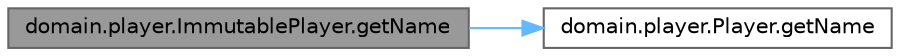 digraph "domain.player.ImmutablePlayer.getName"
{
 // LATEX_PDF_SIZE
  bgcolor="transparent";
  edge [fontname=Helvetica,fontsize=10,labelfontname=Helvetica,labelfontsize=10];
  node [fontname=Helvetica,fontsize=10,shape=box,height=0.2,width=0.4];
  rankdir="LR";
  Node1 [id="Node000001",label="domain.player.ImmutablePlayer.getName",height=0.2,width=0.4,color="gray40", fillcolor="grey60", style="filled", fontcolor="black",tooltip=" "];
  Node1 -> Node2 [id="edge2_Node000001_Node000002",color="steelblue1",style="solid",tooltip=" "];
  Node2 [id="Node000002",label="domain.player.Player.getName",height=0.2,width=0.4,color="grey40", fillcolor="white", style="filled",URL="$classdomain_1_1player_1_1_player.html#a2c102b9c325615ef82546dde979d712f",tooltip=" "];
}
